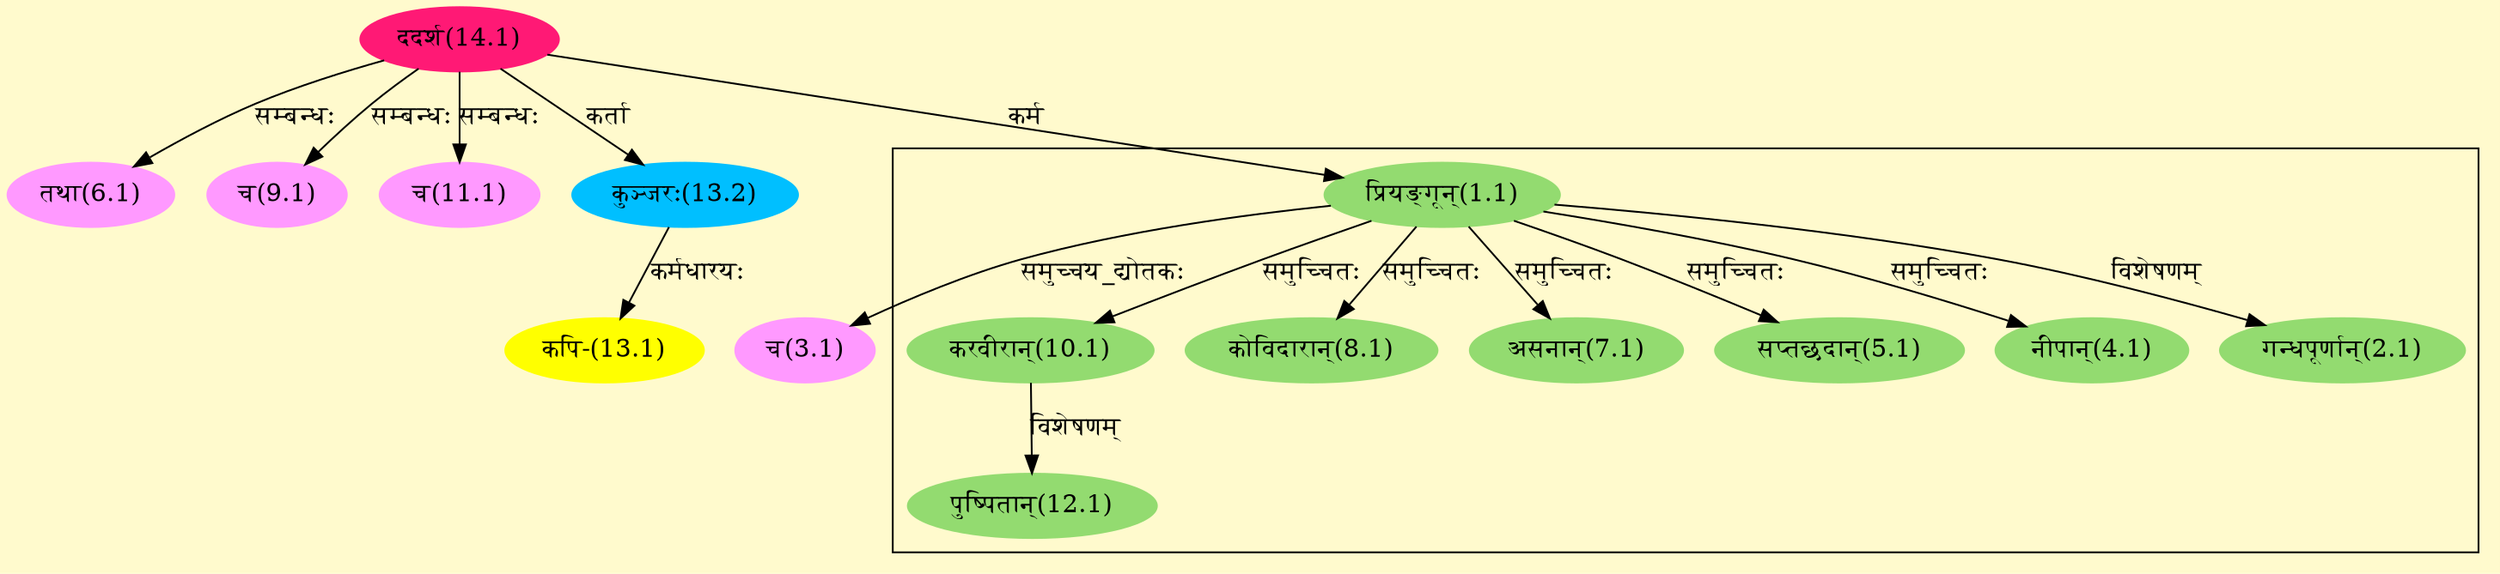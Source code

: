 digraph G{
rankdir=BT;
 compound=true;
 bgcolor="lemonchiffon1";

subgraph cluster_1{
Node2_1 [style=filled, color="#93DB70" label = "गन्धपूर्णान्(2.1)"]
Node1_1 [style=filled, color="#93DB70" label = "प्रियङ्गून्(1.1)"]
Node4_1 [style=filled, color="#93DB70" label = "नीपान्(4.1)"]
Node5_1 [style=filled, color="#93DB70" label = "सप्तछदान्(5.1)"]
Node7_1 [style=filled, color="#93DB70" label = "असनान्(7.1)"]
Node8_1 [style=filled, color="#93DB70" label = "कोविदारान्(8.1)"]
Node10_1 [style=filled, color="#93DB70" label = "करवीरान्(10.1)"]
Node12_1 [style=filled, color="#93DB70" label = "पुष्पितान्(12.1)"]

}
Node1_1 [style=filled, color="#93DB70" label = "प्रियङ्गून्(1.1)"]
Node14_1 [style=filled, color="#FF1975" label = "ददर्श(14.1)"]
Node3_1 [style=filled, color="#FF99FF" label = "च(3.1)"]
Node6_1 [style=filled, color="#FF99FF" label = "तथा(6.1)"]
Node9_1 [style=filled, color="#FF99FF" label = "च(9.1)"]
Node11_1 [style=filled, color="#FF99FF" label = "च(11.1)"]
Node13_1 [style=filled, color="#FFFF00" label = "कपि-(13.1)"]
Node13_2 [style=filled, color="#00BFFF" label = "कुञ्जरः(13.2)"]
/* Start of Relations section */

Node1_1 -> Node14_1 [  label="कर्म"  dir="back" ]
Node2_1 -> Node1_1 [  label="विशेषणम्"  dir="back" ]
Node3_1 -> Node1_1 [  label="समुच्चय_द्योतकः"  dir="back" ]
Node4_1 -> Node1_1 [  label="समुच्चितः"  dir="back" ]
Node5_1 -> Node1_1 [  label="समुच्चितः"  dir="back" ]
Node6_1 -> Node14_1 [  label="सम्बन्धः"  dir="back" ]
Node7_1 -> Node1_1 [  label="समुच्चितः"  dir="back" ]
Node8_1 -> Node1_1 [  label="समुच्चितः"  dir="back" ]
Node9_1 -> Node14_1 [  label="सम्बन्धः"  dir="back" ]
Node10_1 -> Node1_1 [  label="समुच्चितः"  dir="back" ]
Node11_1 -> Node14_1 [  label="सम्बन्धः"  dir="back" ]
Node12_1 -> Node10_1 [  label="विशेषणम्"  dir="back" ]
Node13_1 -> Node13_2 [  label="कर्मधारयः"  dir="back" ]
Node13_2 -> Node14_1 [  label="कर्ता"  dir="back" ]
}
